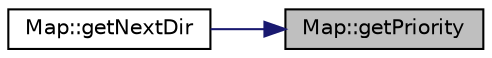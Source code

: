 digraph "Map::getPriority"
{
 // LATEX_PDF_SIZE
  edge [fontname="Helvetica",fontsize="10",labelfontname="Helvetica",labelfontsize="10"];
  node [fontname="Helvetica",fontsize="10",shape=record];
  rankdir="RL";
  Node1 [label="Map::getPriority",height=0.2,width=0.4,color="black", fillcolor="grey75", style="filled", fontcolor="black",tooltip=" "];
  Node1 -> Node2 [dir="back",color="midnightblue",fontsize="10",style="solid",fontname="Helvetica"];
  Node2 [label="Map::getNextDir",height=0.2,width=0.4,color="black", fillcolor="white", style="filled",URL="$classMap.html#af49eec410a5664f4ce2d5c9c7988c869",tooltip=" "];
}

